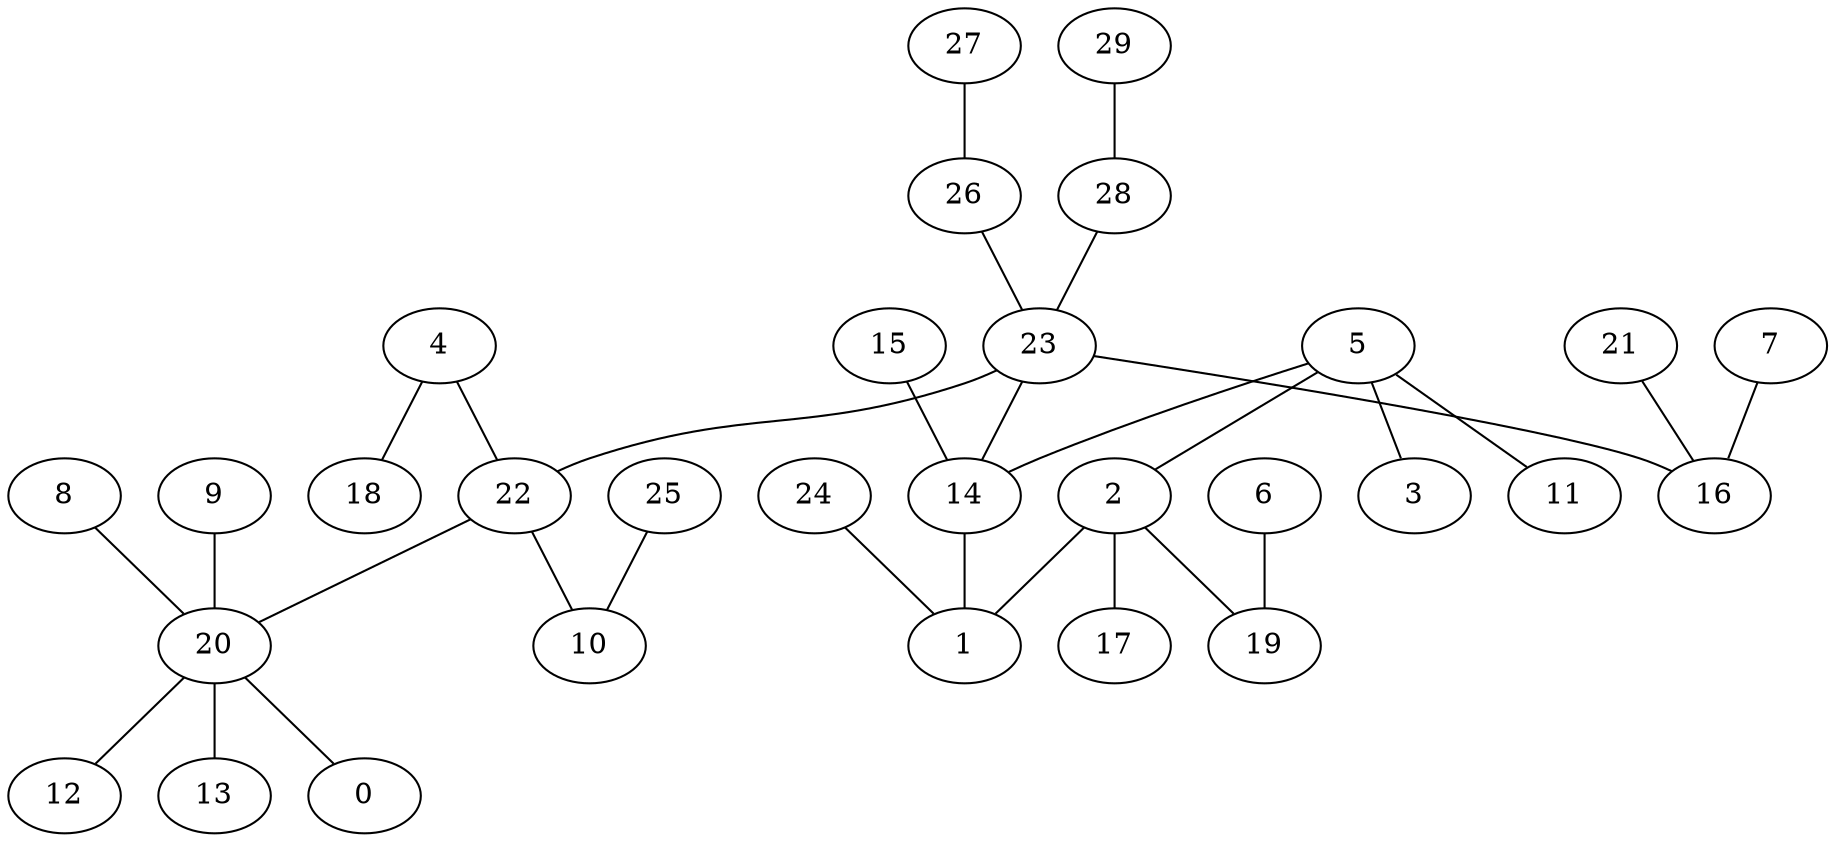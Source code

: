 digraph GG_graph {

subgraph G_graph {
edge [color = black]
"8" -> "20" [dir = none]
"26" -> "23" [dir = none]
"15" -> "14" [dir = none]
"29" -> "28" [dir = none]
"5" -> "3" [dir = none]
"5" -> "2" [dir = none]
"5" -> "11" [dir = none]
"5" -> "14" [dir = none]
"9" -> "20" [dir = none]
"22" -> "10" [dir = none]
"22" -> "20" [dir = none]
"28" -> "23" [dir = none]
"20" -> "12" [dir = none]
"20" -> "13" [dir = none]
"20" -> "0" [dir = none]
"21" -> "16" [dir = none]
"23" -> "14" [dir = none]
"23" -> "22" [dir = none]
"23" -> "16" [dir = none]
"6" -> "19" [dir = none]
"7" -> "16" [dir = none]
"27" -> "26" [dir = none]
"2" -> "17" [dir = none]
"2" -> "19" [dir = none]
"2" -> "1" [dir = none]
"25" -> "10" [dir = none]
"24" -> "1" [dir = none]
"4" -> "18" [dir = none]
"4" -> "22" [dir = none]
"14" -> "1" [dir = none]
}

}

